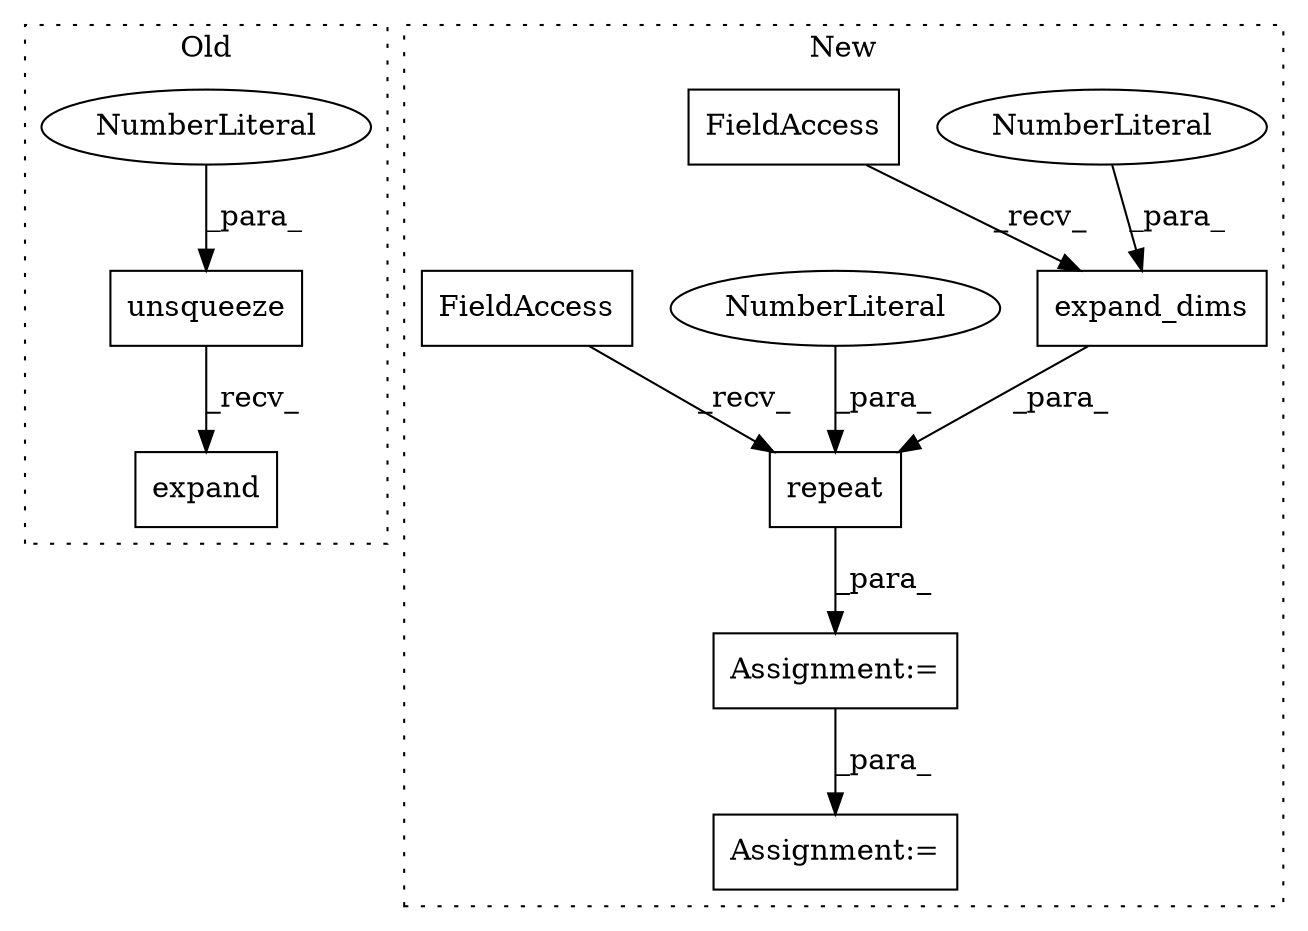 digraph G {
subgraph cluster0 {
1 [label="expand" a="32" s="4885,4919" l="7,1" shape="box"];
3 [label="unsqueeze" a="32" s="4872,4883" l="10,1" shape="box"];
5 [label="NumberLiteral" a="34" s="4882" l="1" shape="ellipse"];
label = "Old";
style="dotted";
}
subgraph cluster1 {
2 [label="expand_dims" a="32" s="4941,4964" l="12,1" shape="box"];
4 [label="NumberLiteral" a="34" s="4963" l="1" shape="ellipse"];
6 [label="FieldAccess" a="22" s="4923" l="9" shape="box"];
7 [label="repeat" a="32" s="5005,5040" l="7,1" shape="box"];
8 [label="NumberLiteral" a="34" s="5039" l="1" shape="ellipse"];
9 [label="FieldAccess" a="22" s="4987" l="9" shape="box"];
10 [label="Assignment:=" a="7" s="5114" l="1" shape="box"];
11 [label="Assignment:=" a="7" s="4986" l="1" shape="box"];
label = "New";
style="dotted";
}
2 -> 7 [label="_para_"];
3 -> 1 [label="_recv_"];
4 -> 2 [label="_para_"];
5 -> 3 [label="_para_"];
6 -> 2 [label="_recv_"];
7 -> 11 [label="_para_"];
8 -> 7 [label="_para_"];
9 -> 7 [label="_recv_"];
11 -> 10 [label="_para_"];
}